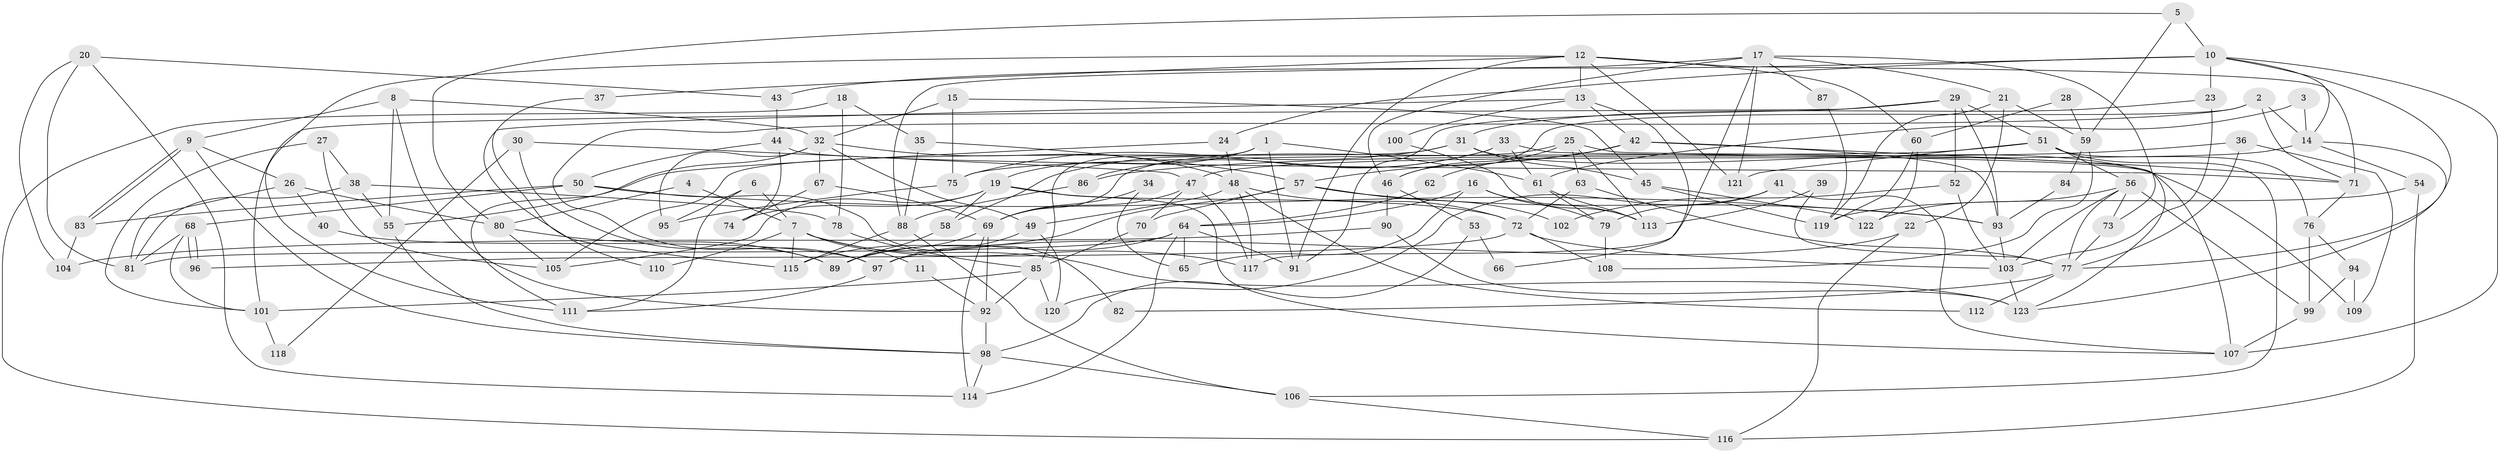 // Generated by graph-tools (version 1.1) at 2025/36/03/09/25 02:36:25]
// undirected, 123 vertices, 246 edges
graph export_dot {
graph [start="1"]
  node [color=gray90,style=filled];
  1;
  2;
  3;
  4;
  5;
  6;
  7;
  8;
  9;
  10;
  11;
  12;
  13;
  14;
  15;
  16;
  17;
  18;
  19;
  20;
  21;
  22;
  23;
  24;
  25;
  26;
  27;
  28;
  29;
  30;
  31;
  32;
  33;
  34;
  35;
  36;
  37;
  38;
  39;
  40;
  41;
  42;
  43;
  44;
  45;
  46;
  47;
  48;
  49;
  50;
  51;
  52;
  53;
  54;
  55;
  56;
  57;
  58;
  59;
  60;
  61;
  62;
  63;
  64;
  65;
  66;
  67;
  68;
  69;
  70;
  71;
  72;
  73;
  74;
  75;
  76;
  77;
  78;
  79;
  80;
  81;
  82;
  83;
  84;
  85;
  86;
  87;
  88;
  89;
  90;
  91;
  92;
  93;
  94;
  95;
  96;
  97;
  98;
  99;
  100;
  101;
  102;
  103;
  104;
  105;
  106;
  107;
  108;
  109;
  110;
  111;
  112;
  113;
  114;
  115;
  116;
  117;
  118;
  119;
  120;
  121;
  122;
  123;
  1 -- 85;
  1 -- 61;
  1 -- 19;
  1 -- 91;
  2 -- 97;
  2 -- 71;
  2 -- 14;
  2 -- 46;
  3 -- 14;
  3 -- 61;
  4 -- 7;
  4 -- 80;
  5 -- 10;
  5 -- 80;
  5 -- 59;
  6 -- 111;
  6 -- 7;
  6 -- 95;
  7 -- 117;
  7 -- 123;
  7 -- 11;
  7 -- 110;
  7 -- 115;
  8 -- 32;
  8 -- 9;
  8 -- 55;
  8 -- 92;
  9 -- 83;
  9 -- 83;
  9 -- 98;
  9 -- 26;
  10 -- 14;
  10 -- 24;
  10 -- 23;
  10 -- 43;
  10 -- 77;
  10 -- 107;
  11 -- 92;
  12 -- 121;
  12 -- 71;
  12 -- 13;
  12 -- 37;
  12 -- 60;
  12 -- 91;
  12 -- 111;
  13 -- 42;
  13 -- 66;
  13 -- 100;
  13 -- 110;
  14 -- 123;
  14 -- 47;
  14 -- 54;
  15 -- 45;
  15 -- 32;
  15 -- 75;
  16 -- 113;
  16 -- 64;
  16 -- 65;
  16 -- 79;
  17 -- 46;
  17 -- 21;
  17 -- 73;
  17 -- 87;
  17 -- 88;
  17 -- 117;
  17 -- 121;
  18 -- 78;
  18 -- 116;
  18 -- 35;
  19 -- 107;
  19 -- 58;
  19 -- 72;
  19 -- 74;
  19 -- 105;
  20 -- 43;
  20 -- 104;
  20 -- 81;
  20 -- 114;
  21 -- 22;
  21 -- 59;
  21 -- 119;
  22 -- 97;
  22 -- 116;
  23 -- 31;
  23 -- 103;
  24 -- 55;
  24 -- 48;
  25 -- 63;
  25 -- 69;
  25 -- 46;
  25 -- 113;
  25 -- 123;
  26 -- 81;
  26 -- 40;
  26 -- 80;
  27 -- 38;
  27 -- 105;
  27 -- 101;
  28 -- 59;
  28 -- 60;
  29 -- 101;
  29 -- 91;
  29 -- 51;
  29 -- 52;
  29 -- 93;
  30 -- 47;
  30 -- 89;
  30 -- 118;
  31 -- 109;
  31 -- 75;
  31 -- 45;
  31 -- 105;
  32 -- 95;
  32 -- 48;
  32 -- 49;
  32 -- 67;
  32 -- 111;
  33 -- 107;
  33 -- 58;
  33 -- 61;
  33 -- 86;
  34 -- 69;
  34 -- 65;
  35 -- 88;
  35 -- 57;
  36 -- 77;
  36 -- 86;
  36 -- 109;
  37 -- 115;
  38 -- 81;
  38 -- 55;
  38 -- 78;
  39 -- 77;
  39 -- 113;
  40 -- 97;
  41 -- 120;
  41 -- 107;
  41 -- 79;
  42 -- 57;
  42 -- 93;
  42 -- 62;
  42 -- 71;
  43 -- 44;
  44 -- 74;
  44 -- 50;
  44 -- 71;
  45 -- 122;
  45 -- 119;
  46 -- 53;
  46 -- 90;
  47 -- 70;
  47 -- 69;
  47 -- 117;
  48 -- 117;
  48 -- 72;
  48 -- 49;
  48 -- 112;
  49 -- 97;
  49 -- 120;
  50 -- 68;
  50 -- 93;
  50 -- 82;
  50 -- 83;
  51 -- 56;
  51 -- 75;
  51 -- 76;
  51 -- 106;
  51 -- 121;
  52 -- 103;
  52 -- 102;
  53 -- 98;
  53 -- 66;
  54 -- 119;
  54 -- 116;
  55 -- 98;
  56 -- 73;
  56 -- 103;
  56 -- 77;
  56 -- 99;
  56 -- 122;
  57 -- 115;
  57 -- 70;
  57 -- 93;
  57 -- 102;
  58 -- 89;
  59 -- 108;
  59 -- 84;
  60 -- 119;
  60 -- 122;
  61 -- 79;
  61 -- 113;
  62 -- 64;
  63 -- 77;
  63 -- 72;
  64 -- 114;
  64 -- 91;
  64 -- 65;
  64 -- 81;
  64 -- 89;
  67 -- 69;
  67 -- 74;
  68 -- 81;
  68 -- 96;
  68 -- 96;
  68 -- 101;
  69 -- 89;
  69 -- 92;
  69 -- 114;
  70 -- 85;
  71 -- 76;
  72 -- 103;
  72 -- 96;
  72 -- 108;
  73 -- 77;
  75 -- 95;
  76 -- 94;
  76 -- 99;
  77 -- 82;
  77 -- 112;
  78 -- 85;
  79 -- 108;
  80 -- 105;
  80 -- 89;
  83 -- 104;
  84 -- 93;
  85 -- 101;
  85 -- 92;
  85 -- 120;
  86 -- 88;
  87 -- 119;
  88 -- 106;
  88 -- 115;
  90 -- 123;
  90 -- 104;
  92 -- 98;
  93 -- 103;
  94 -- 99;
  94 -- 109;
  97 -- 111;
  98 -- 114;
  98 -- 106;
  99 -- 107;
  100 -- 113;
  101 -- 118;
  103 -- 123;
  106 -- 116;
}
